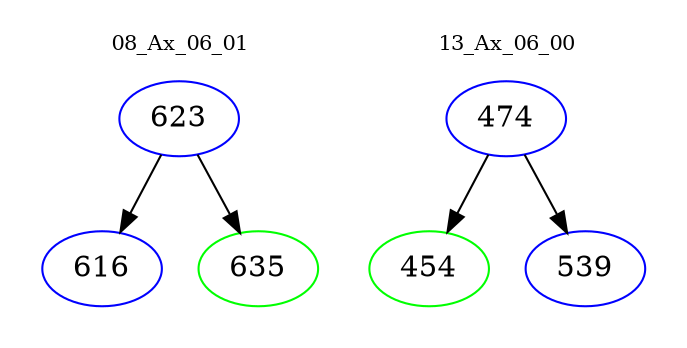 digraph{
subgraph cluster_0 {
color = white
label = "08_Ax_06_01";
fontsize=10;
T0_623 [label="623", color="blue"]
T0_623 -> T0_616 [color="black"]
T0_616 [label="616", color="blue"]
T0_623 -> T0_635 [color="black"]
T0_635 [label="635", color="green"]
}
subgraph cluster_1 {
color = white
label = "13_Ax_06_00";
fontsize=10;
T1_474 [label="474", color="blue"]
T1_474 -> T1_454 [color="black"]
T1_454 [label="454", color="green"]
T1_474 -> T1_539 [color="black"]
T1_539 [label="539", color="blue"]
}
}
